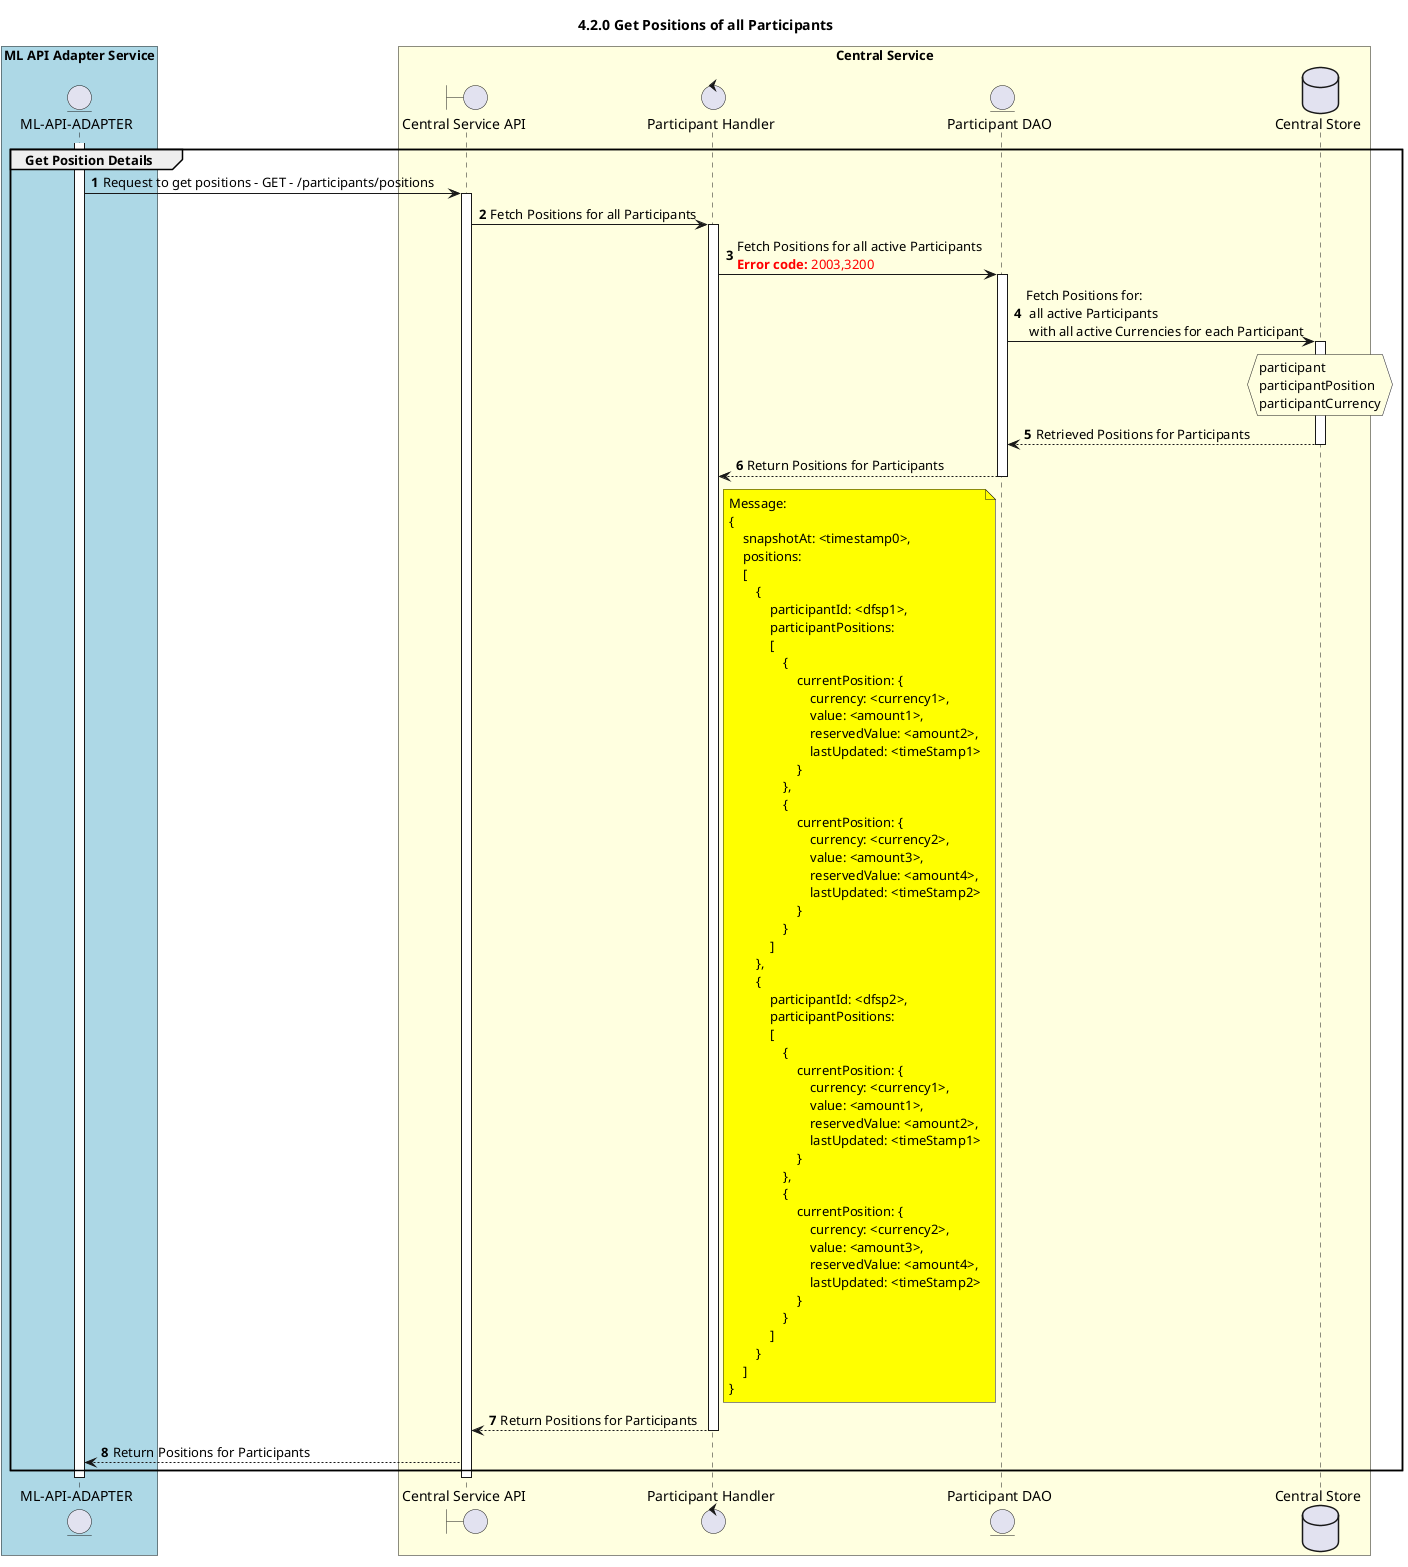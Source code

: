 @startuml
' declate title
title 4.2.0 Get Positions of all Participants

autonumber


' Actor Keys:
'   boundary - APIs/Interfaces, etc
'   collections - Kafka Topics
'   control - Kafka Consumers
'   entity - Database Access Objects
'   database - Database Persistance Store

' declare actors
entity "ML-API-ADAPTER" as MLAPI
boundary "Central Service API" as CSAPI
control "Participant Handler" as PARTICIPANT_HANDLER
entity "Central Service API" as CSAPI
entity "Participant DAO" as PARTICIPANT_DAO
database "Central Store" as DB
box "ML API Adapter Service" #LightBlue
	participant MLAPI
end box

box "Central Service" #LightYellow
    participant CSAPI
    participant PARTICIPANT_HANDLER
    participant PARTICIPANT_DAO
    participant DB
end box

' start flow

activate MLAPI
group Get Position Details
MLAPI -> CSAPI: Request to get positions - GET - /participants/positions
    activate CSAPI
    CSAPI -> PARTICIPANT_HANDLER: Fetch Positions for all Participants
    activate PARTICIPANT_HANDLER
    PARTICIPANT_HANDLER ->PARTICIPANT_DAO: Fetch Positions for all active Participants \n<color #FF0000><b>Error code:</b> 2003,3200 </color>
    activate PARTICIPANT_DAO
    PARTICIPANT_DAO ->DB: Fetch Positions for: \n all active Participants \n with all active Currencies for each Participant
    activate DB
    hnote over DB #lightyellow
            participant
            participantPosition
            participantCurrency
    end note
    DB --> PARTICIPANT_DAO: Retrieved Positions for Participants
    deactivate DB
    PARTICIPANT_DAO -->PARTICIPANT_HANDLER: Return Positions for Participants
    deactivate PARTICIPANT_DAO
    note right of PARTICIPANT_HANDLER #yellow
            Message:
            {
                snapshotAt: <timestamp0>,
                positions:
                [
                    {
                        participantId: <dfsp1>,
                        participantPositions:
                        [
                            {
                                currentPosition: {
                                    currency: <currency1>,
                                    value: <amount1>,
                                    reservedValue: <amount2>,
                                    lastUpdated: <timeStamp1>
                                }
                            },
                            {
                                currentPosition: {
                                    currency: <currency2>,
                                    value: <amount3>,
                                    reservedValue: <amount4>,
                                    lastUpdated: <timeStamp2>
                                }
                            }
                        ]
                    },
                    {
                        participantId: <dfsp2>,
                        participantPositions:
                        [
                            {
                                currentPosition: {
                                    currency: <currency1>,
                                    value: <amount1>,
                                    reservedValue: <amount2>,
                                    lastUpdated: <timeStamp1>
                                }
                            },
                            {
                                currentPosition: {
                                    currency: <currency2>,
                                    value: <amount3>,
                                    reservedValue: <amount4>,
                                    lastUpdated: <timeStamp2>
                                }
                            }
                        ]
                    }
                ]
            }
        end note
    PARTICIPANT_HANDLER -->CSAPI: Return Positions for Participants
	deactivate PARTICIPANT_HANDLER
CSAPI -->MLAPI: Return Positions for Participants

end
    deactivate CSAPI
deactivate MLAPI

@enduml